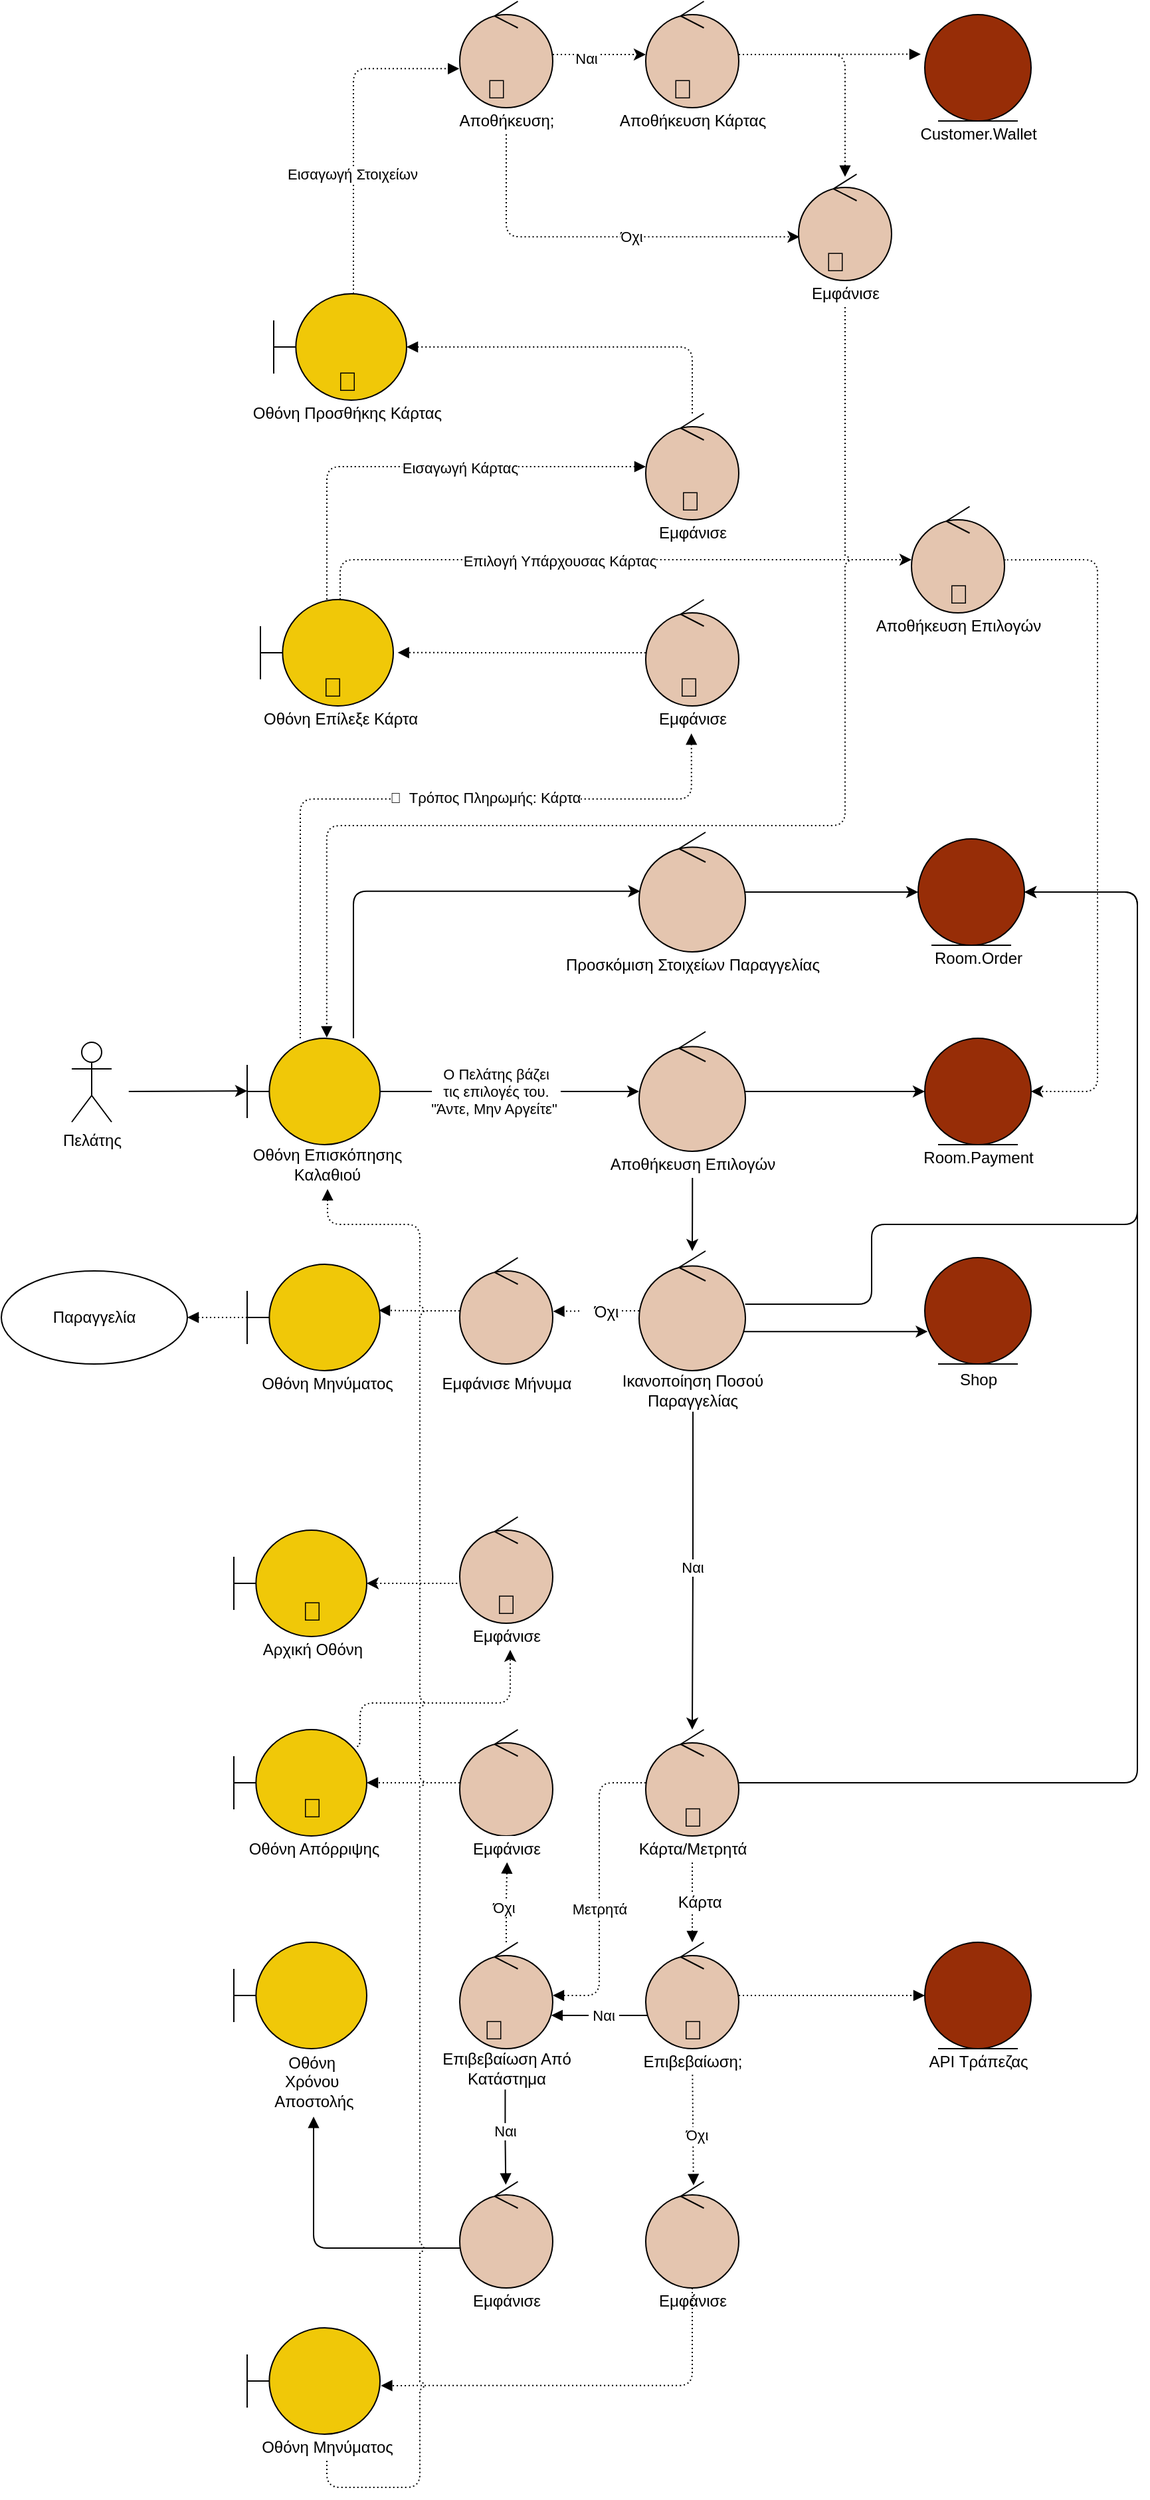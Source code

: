 <mxfile version="19.0.0" type="device"><diagram name="Page-1" id="e7e014a7-5840-1c2e-5031-d8a46d1fe8dd"><mxGraphModel dx="3245" dy="2858" grid="1" gridSize="10" guides="1" tooltips="1" connect="1" arrows="1" fold="1" page="1" pageScale="1" pageWidth="1169" pageHeight="1654" background="none" math="0" shadow="0"><root><mxCell id="0"/><mxCell id="1" parent="0"/><mxCell id="04E4SRIggmz-aLN8vZcn-55" style="edgeStyle=orthogonalEdgeStyle;rounded=0;orthogonalLoop=1;jettySize=auto;html=1;endArrow=block;endFill=1;startArrow=none;dashed=1;dashPattern=1 2;" parent="1" source="04E4SRIggmz-aLN8vZcn-44" edge="1"><mxGeometry relative="1" as="geometry"><mxPoint x="-610" y="-140" as="targetPoint"/></mxGeometry></mxCell><mxCell id="N1dujJxfHf0W0sBC2Xbt-14" value="&lt;span style=&quot;background-color: rgb(255, 255, 255);&quot;&gt;&lt;span style=&quot;font-family: &amp;quot;Apple Color Emoji&amp;quot;; text-align: start; font-size: 12px;&quot;&gt;🍦&lt;/span&gt;&lt;span style=&quot;font-size: 12px;&quot;&gt;&amp;nbsp;Κάρτα&lt;/span&gt;&lt;/span&gt;" style="edgeLabel;html=1;align=center;verticalAlign=middle;resizable=0;points=[];" parent="04E4SRIggmz-aLN8vZcn-55" vertex="1" connectable="0"><mxGeometry x="0.002" y="-2" relative="1" as="geometry"><mxPoint as="offset"/></mxGeometry></mxCell><mxCell id="04E4SRIggmz-aLN8vZcn-10" style="rounded=0;orthogonalLoop=1;jettySize=auto;html=1;entryX=-0.029;entryY=0.446;entryDx=0;entryDy=0;entryPerimeter=0;" parent="1" edge="1"><mxGeometry relative="1" as="geometry"><mxPoint x="-945.0" y="-780.37" as="targetPoint"/><mxPoint x="-1034.1" y="-780.05" as="sourcePoint"/></mxGeometry></mxCell><mxCell id="R5WM7lunHIKPKn6GUqSS-1" value="Πελάτης" style="shape=umlActor;verticalLabelPosition=bottom;verticalAlign=top;html=1;" parent="1" vertex="1"><mxGeometry x="-1077" y="-817" width="30" height="60" as="geometry"/></mxCell><mxCell id="04E4SRIggmz-aLN8vZcn-11" style="edgeStyle=orthogonalEdgeStyle;rounded=0;orthogonalLoop=1;jettySize=auto;html=1;" parent="1" source="R5WM7lunHIKPKn6GUqSS-2" target="R5WM7lunHIKPKn6GUqSS-3" edge="1"><mxGeometry relative="1" as="geometry"/></mxCell><mxCell id="N1dujJxfHf0W0sBC2Xbt-7" value="Ο Πελάτης βάζει &lt;br&gt;τις επιλογές του.&lt;br&gt;&quot;Άντε, Μην Αργείτε&quot;&amp;nbsp;" style="edgeLabel;html=1;align=center;verticalAlign=middle;resizable=0;points=[];" parent="04E4SRIggmz-aLN8vZcn-11" vertex="1" connectable="0"><mxGeometry x="-0.106" relative="1" as="geometry"><mxPoint as="offset"/></mxGeometry></mxCell><mxCell id="04E4SRIggmz-aLN8vZcn-13" style="edgeStyle=orthogonalEdgeStyle;rounded=1;orthogonalLoop=1;jettySize=auto;html=1;entryX=0.01;entryY=0.493;entryDx=0;entryDy=0;entryPerimeter=0;jumpStyle=arc;" parent="1" source="R5WM7lunHIKPKn6GUqSS-2" target="R5WM7lunHIKPKn6GUqSS-5" edge="1"><mxGeometry relative="1" as="geometry"><mxPoint x="-655" y="-930" as="targetPoint"/><Array as="points"><mxPoint x="-865" y="-931"/></Array></mxGeometry></mxCell><mxCell id="04E4SRIggmz-aLN8vZcn-97" style="edgeStyle=orthogonalEdgeStyle;rounded=1;jumpStyle=arc;orthogonalLoop=1;jettySize=auto;html=1;dashed=1;dashPattern=1 2;endArrow=block;endFill=1;entryX=0.491;entryY=1.034;entryDx=0;entryDy=0;entryPerimeter=0;" parent="1" source="R5WM7lunHIKPKn6GUqSS-2" target="04E4SRIggmz-aLN8vZcn-98" edge="1"><mxGeometry relative="1" as="geometry"><Array as="points"><mxPoint x="-905" y="-1000"/><mxPoint x="-611" y="-1000"/></Array></mxGeometry></mxCell><mxCell id="N1dujJxfHf0W0sBC2Xbt-20" value="🍗&amp;nbsp; Τρόπος Πληρωμής: Κάρτα" style="edgeLabel;html=1;align=center;verticalAlign=middle;resizable=0;points=[];" parent="04E4SRIggmz-aLN8vZcn-97" vertex="1" connectable="0"><mxGeometry x="-0.106" y="-1" relative="1" as="geometry"><mxPoint x="85" y="-2" as="offset"/></mxGeometry></mxCell><mxCell id="R5WM7lunHIKPKn6GUqSS-2" value="" style="shape=umlBoundary;whiteSpace=wrap;html=1;fillColor=#F0C808;" parent="1" vertex="1"><mxGeometry x="-945" y="-820" width="100" height="80" as="geometry"/></mxCell><mxCell id="04E4SRIggmz-aLN8vZcn-12" style="edgeStyle=orthogonalEdgeStyle;rounded=0;orthogonalLoop=1;jettySize=auto;html=1;" parent="1" source="R5WM7lunHIKPKn6GUqSS-3" target="R5WM7lunHIKPKn6GUqSS-4" edge="1"><mxGeometry relative="1" as="geometry"/></mxCell><mxCell id="04E4SRIggmz-aLN8vZcn-15" style="edgeStyle=orthogonalEdgeStyle;rounded=0;orthogonalLoop=1;jettySize=auto;html=1;exitX=0.501;exitY=1.001;exitDx=0;exitDy=0;exitPerimeter=0;" parent="1" source="04E4SRIggmz-aLN8vZcn-39" target="04E4SRIggmz-aLN8vZcn-1" edge="1"><mxGeometry relative="1" as="geometry"/></mxCell><mxCell id="R5WM7lunHIKPKn6GUqSS-3" value="" style="ellipse;shape=umlControl;whiteSpace=wrap;html=1;fillColor=#E4C5AF;" parent="1" vertex="1"><mxGeometry x="-650" y="-825" width="80" height="90" as="geometry"/></mxCell><mxCell id="R5WM7lunHIKPKn6GUqSS-4" value="" style="ellipse;shape=umlEntity;whiteSpace=wrap;html=1;fillColor=#972D07;" parent="1" vertex="1"><mxGeometry x="-435" y="-820" width="80" height="80" as="geometry"/></mxCell><mxCell id="04E4SRIggmz-aLN8vZcn-14" style="edgeStyle=orthogonalEdgeStyle;rounded=0;orthogonalLoop=1;jettySize=auto;html=1;entryX=0;entryY=0.5;entryDx=0;entryDy=0;" parent="1" source="R5WM7lunHIKPKn6GUqSS-5" target="R5WM7lunHIKPKn6GUqSS-6" edge="1"><mxGeometry relative="1" as="geometry"><mxPoint x="-445" y="-930" as="targetPoint"/></mxGeometry></mxCell><mxCell id="R5WM7lunHIKPKn6GUqSS-5" value="" style="ellipse;shape=umlControl;whiteSpace=wrap;html=1;fillColor=#E4C5AF;" parent="1" vertex="1"><mxGeometry x="-650" y="-975" width="80" height="90" as="geometry"/></mxCell><mxCell id="R5WM7lunHIKPKn6GUqSS-6" value="" style="ellipse;shape=umlEntity;whiteSpace=wrap;html=1;fillColor=#972D07;" parent="1" vertex="1"><mxGeometry x="-440" y="-970" width="80" height="80" as="geometry"/></mxCell><mxCell id="04E4SRIggmz-aLN8vZcn-16" style="edgeStyle=orthogonalEdgeStyle;rounded=0;orthogonalLoop=1;jettySize=auto;html=1;entryX=0.027;entryY=0.695;entryDx=0;entryDy=0;entryPerimeter=0;" parent="1" source="04E4SRIggmz-aLN8vZcn-1" target="04E4SRIggmz-aLN8vZcn-6" edge="1"><mxGeometry relative="1" as="geometry"><mxPoint x="-525" y="-600" as="targetPoint"/><Array as="points"><mxPoint x="-433" y="-600"/></Array></mxGeometry></mxCell><mxCell id="04E4SRIggmz-aLN8vZcn-18" style="edgeStyle=orthogonalEdgeStyle;rounded=0;orthogonalLoop=1;jettySize=auto;html=1;exitX=0.504;exitY=1.028;exitDx=0;exitDy=0;exitPerimeter=0;" parent="1" source="04E4SRIggmz-aLN8vZcn-41" target="04E4SRIggmz-aLN8vZcn-4" edge="1"><mxGeometry relative="1" as="geometry"><mxPoint x="-609.04" y="-467.03" as="targetPoint"/></mxGeometry></mxCell><mxCell id="N1dujJxfHf0W0sBC2Xbt-9" value="Ναι" style="edgeLabel;html=1;align=center;verticalAlign=middle;resizable=0;points=[];" parent="04E4SRIggmz-aLN8vZcn-18" vertex="1" connectable="0"><mxGeometry x="-0.183" y="1" relative="1" as="geometry"><mxPoint x="-2" y="19" as="offset"/></mxGeometry></mxCell><mxCell id="04E4SRIggmz-aLN8vZcn-25" style="edgeStyle=orthogonalEdgeStyle;rounded=0;orthogonalLoop=1;jettySize=auto;html=1;entryX=1.003;entryY=0.505;entryDx=0;entryDy=0;entryPerimeter=0;endArrow=block;endFill=1;dashed=1;dashPattern=1 2;" parent="1" source="04E4SRIggmz-aLN8vZcn-1" target="04E4SRIggmz-aLN8vZcn-7" edge="1"><mxGeometry relative="1" as="geometry"/></mxCell><mxCell id="N1dujJxfHf0W0sBC2Xbt-10" value="&lt;div style=&quot;text-align: start;&quot;&gt;&lt;font style=&quot;font-size: 12px;&quot; face=&quot;Apple Color Emoji&quot;&gt;🥪&lt;/font&gt;&lt;font style=&quot;font-size: 3px;&quot; face=&quot;Apple Color Emoji&quot;&gt;&amp;nbsp;&lt;/font&gt;Όχι&lt;/div&gt;" style="edgeLabel;html=1;align=center;verticalAlign=middle;resizable=0;points=[];fontSize=12;" parent="04E4SRIggmz-aLN8vZcn-25" vertex="1" connectable="0"><mxGeometry x="0.068" y="-4" relative="1" as="geometry"><mxPoint x="4" y="4" as="offset"/></mxGeometry></mxCell><mxCell id="N1dujJxfHf0W0sBC2Xbt-8" style="edgeStyle=orthogonalEdgeStyle;rounded=1;orthogonalLoop=1;jettySize=auto;html=1;entryX=1;entryY=0.5;entryDx=0;entryDy=0;" parent="1" source="04E4SRIggmz-aLN8vZcn-1" target="R5WM7lunHIKPKn6GUqSS-6" edge="1"><mxGeometry relative="1" as="geometry"><Array as="points"><mxPoint x="-475" y="-620"/><mxPoint x="-475" y="-680"/><mxPoint x="-275" y="-680"/><mxPoint x="-275" y="-930"/></Array></mxGeometry></mxCell><mxCell id="04E4SRIggmz-aLN8vZcn-1" value="" style="ellipse;shape=umlControl;whiteSpace=wrap;html=1;fillColor=#E4C5AF;" parent="1" vertex="1"><mxGeometry x="-650" y="-660" width="80" height="90" as="geometry"/></mxCell><mxCell id="04E4SRIggmz-aLN8vZcn-22" style="edgeStyle=orthogonalEdgeStyle;rounded=1;orthogonalLoop=1;jettySize=auto;html=1;entryX=1;entryY=0.5;entryDx=0;entryDy=0;" parent="1" source="04E4SRIggmz-aLN8vZcn-4" target="R5WM7lunHIKPKn6GUqSS-6" edge="1"><mxGeometry relative="1" as="geometry"><mxPoint x="-355" y="-930" as="targetPoint"/><Array as="points"><mxPoint x="-275" y="-260"/><mxPoint x="-275" y="-930"/></Array></mxGeometry></mxCell><mxCell id="04E4SRIggmz-aLN8vZcn-6" value="" style="ellipse;shape=umlEntity;whiteSpace=wrap;html=1;fillColor=#972D07;" parent="1" vertex="1"><mxGeometry x="-435" y="-655" width="80" height="80" as="geometry"/></mxCell><mxCell id="04E4SRIggmz-aLN8vZcn-26" style="edgeStyle=orthogonalEdgeStyle;rounded=0;orthogonalLoop=1;jettySize=auto;html=1;entryX=0.99;entryY=0.433;entryDx=0;entryDy=0;entryPerimeter=0;dashed=1;endArrow=block;endFill=1;dashPattern=1 2;" parent="1" source="04E4SRIggmz-aLN8vZcn-7" target="04E4SRIggmz-aLN8vZcn-8" edge="1"><mxGeometry relative="1" as="geometry"/></mxCell><mxCell id="04E4SRIggmz-aLN8vZcn-7" value="" style="ellipse;shape=umlControl;whiteSpace=wrap;html=1;fillColor=#E4C5AF;" parent="1" vertex="1"><mxGeometry x="-785" y="-655" width="70" height="80" as="geometry"/></mxCell><mxCell id="04E4SRIggmz-aLN8vZcn-27" style="edgeStyle=orthogonalEdgeStyle;rounded=0;orthogonalLoop=1;jettySize=auto;html=1;entryX=1;entryY=0.5;entryDx=0;entryDy=0;dashed=1;endArrow=block;endFill=1;dashPattern=1 2;" parent="1" source="04E4SRIggmz-aLN8vZcn-8" target="04E4SRIggmz-aLN8vZcn-9" edge="1"><mxGeometry relative="1" as="geometry"/></mxCell><mxCell id="04E4SRIggmz-aLN8vZcn-8" value="" style="shape=umlBoundary;whiteSpace=wrap;html=1;fillColor=#F0C808;" parent="1" vertex="1"><mxGeometry x="-945" y="-650" width="100" height="80" as="geometry"/></mxCell><mxCell id="04E4SRIggmz-aLN8vZcn-9" value="Παραγγελία" style="ellipse;whiteSpace=wrap;html=1;" parent="1" vertex="1"><mxGeometry x="-1130" y="-645" width="140" height="70" as="geometry"/></mxCell><mxCell id="04E4SRIggmz-aLN8vZcn-58" style="edgeStyle=orthogonalEdgeStyle;rounded=0;orthogonalLoop=1;jettySize=auto;html=1;endArrow=block;endFill=1;" parent="1" edge="1"><mxGeometry relative="1" as="geometry"><mxPoint x="-643.889" y="-85" as="sourcePoint"/><mxPoint x="-716.111" y="-85" as="targetPoint"/><Array as="points"><mxPoint x="-675" y="-85"/><mxPoint x="-675" y="-85"/></Array></mxGeometry></mxCell><mxCell id="N1dujJxfHf0W0sBC2Xbt-18" value="&amp;nbsp;Ναι&amp;nbsp;" style="edgeLabel;html=1;align=center;verticalAlign=middle;resizable=0;points=[];" parent="04E4SRIggmz-aLN8vZcn-58" vertex="1" connectable="0"><mxGeometry x="-0.074" y="-3" relative="1" as="geometry"><mxPoint y="3" as="offset"/></mxGeometry></mxCell><mxCell id="04E4SRIggmz-aLN8vZcn-67" style="edgeStyle=orthogonalEdgeStyle;rounded=0;orthogonalLoop=1;jettySize=auto;html=1;entryX=0;entryY=0.5;entryDx=0;entryDy=0;endArrow=block;endFill=1;dashed=1;dashPattern=1 2;" parent="1" source="04E4SRIggmz-aLN8vZcn-28" target="04E4SRIggmz-aLN8vZcn-29" edge="1"><mxGeometry relative="1" as="geometry"/></mxCell><mxCell id="04E4SRIggmz-aLN8vZcn-84" style="edgeStyle=orthogonalEdgeStyle;rounded=0;jumpStyle=arc;orthogonalLoop=1;jettySize=auto;html=1;entryX=0.514;entryY=0.035;entryDx=0;entryDy=0;entryPerimeter=0;dashed=1;dashPattern=1 2;endArrow=block;endFill=1;exitX=0.502;exitY=0.982;exitDx=0;exitDy=0;exitPerimeter=0;" parent="1" source="04E4SRIggmz-aLN8vZcn-53" target="04E4SRIggmz-aLN8vZcn-82" edge="1"><mxGeometry relative="1" as="geometry"/></mxCell><mxCell id="N1dujJxfHf0W0sBC2Xbt-17" value="&lt;span style=&quot;background-color: rgb(255, 255, 255);&quot;&gt;&lt;span style=&quot;font-family: &amp;quot;Apple Color Emoji&amp;quot;; text-align: start;&quot;&gt;🥤&lt;/span&gt;Όχι&lt;/span&gt;" style="edgeLabel;html=1;align=center;verticalAlign=middle;resizable=0;points=[];" parent="04E4SRIggmz-aLN8vZcn-84" vertex="1" connectable="0"><mxGeometry x="0.098" y="-2" relative="1" as="geometry"><mxPoint as="offset"/></mxGeometry></mxCell><mxCell id="04E4SRIggmz-aLN8vZcn-28" value="" style="ellipse;shape=umlControl;whiteSpace=wrap;html=1;fillColor=#E4C5AF;" parent="1" vertex="1"><mxGeometry x="-645" y="-140" width="70" height="80" as="geometry"/></mxCell><mxCell id="04E4SRIggmz-aLN8vZcn-29" value="" style="ellipse;shape=umlEntity;whiteSpace=wrap;html=1;fillColor=#972D07;" parent="1" vertex="1"><mxGeometry x="-435" y="-140" width="80" height="80" as="geometry"/></mxCell><mxCell id="04E4SRIggmz-aLN8vZcn-61" style="edgeStyle=orthogonalEdgeStyle;rounded=0;orthogonalLoop=1;jettySize=auto;html=1;entryX=0.495;entryY=0.029;entryDx=0;entryDy=0;entryPerimeter=0;endArrow=block;endFill=1;exitX=0.493;exitY=1.025;exitDx=0;exitDy=0;exitPerimeter=0;" parent="1" source="04E4SRIggmz-aLN8vZcn-57" target="04E4SRIggmz-aLN8vZcn-59" edge="1"><mxGeometry relative="1" as="geometry"/></mxCell><mxCell id="N1dujJxfHf0W0sBC2Xbt-16" value="Ναι" style="edgeLabel;html=1;align=center;verticalAlign=middle;resizable=0;points=[];" parent="04E4SRIggmz-aLN8vZcn-61" vertex="1" connectable="0"><mxGeometry x="-0.141" relative="1" as="geometry"><mxPoint as="offset"/></mxGeometry></mxCell><mxCell id="04E4SRIggmz-aLN8vZcn-71" style="edgeStyle=orthogonalEdgeStyle;rounded=0;orthogonalLoop=1;jettySize=auto;html=1;endArrow=block;endFill=1;dashed=1;dashPattern=1 2;entryX=0.509;entryY=0.989;entryDx=0;entryDy=0;entryPerimeter=0;" parent="1" source="04E4SRIggmz-aLN8vZcn-30" target="04E4SRIggmz-aLN8vZcn-72" edge="1"><mxGeometry relative="1" as="geometry"/></mxCell><mxCell id="N1dujJxfHf0W0sBC2Xbt-15" value="Όχι" style="edgeLabel;html=1;align=center;verticalAlign=middle;resizable=0;points=[];" parent="04E4SRIggmz-aLN8vZcn-71" vertex="1" connectable="0"><mxGeometry x="-0.121" y="2" relative="1" as="geometry"><mxPoint as="offset"/></mxGeometry></mxCell><mxCell id="04E4SRIggmz-aLN8vZcn-30" value="" style="ellipse;shape=umlControl;whiteSpace=wrap;html=1;fillColor=#E4C5AF;" parent="1" vertex="1"><mxGeometry x="-785" y="-140" width="70" height="80" as="geometry"/></mxCell><mxCell id="04E4SRIggmz-aLN8vZcn-31" value="" style="shape=umlBoundary;whiteSpace=wrap;html=1;fillColor=#F0C808;" parent="1" vertex="1"><mxGeometry x="-955" y="-140" width="100" height="80" as="geometry"/></mxCell><mxCell id="04E4SRIggmz-aLN8vZcn-32" value="&lt;span style=&quot;&quot;&gt;Οθόνη Μηνύματος&lt;/span&gt;" style="text;html=1;align=center;verticalAlign=middle;resizable=0;points=[];autosize=1;strokeColor=none;fillColor=none;" parent="1" vertex="1"><mxGeometry x="-940" y="-570" width="110" height="20" as="geometry"/></mxCell><mxCell id="04E4SRIggmz-aLN8vZcn-33" value="&lt;span style=&quot;&quot;&gt;Εμφάνισε Μήνυμα&lt;/span&gt;" style="text;html=1;align=center;verticalAlign=middle;resizable=0;points=[];autosize=1;strokeColor=none;fillColor=none;" parent="1" vertex="1"><mxGeometry x="-805" y="-570" width="110" height="20" as="geometry"/></mxCell><mxCell id="04E4SRIggmz-aLN8vZcn-35" value="&lt;span style=&quot;&quot;&gt;Οθόνη Επισκόπησης &lt;br&gt;Καλαθιού&lt;/span&gt;" style="text;html=1;align=center;verticalAlign=middle;resizable=0;points=[];autosize=1;strokeColor=none;fillColor=none;" parent="1" vertex="1"><mxGeometry x="-950" y="-740" width="130" height="30" as="geometry"/></mxCell><mxCell id="04E4SRIggmz-aLN8vZcn-36" value="&lt;span style=&quot;&quot;&gt;Προσκόμιση Στοιχείων Παραγγελίας&lt;/span&gt;" style="text;html=1;align=center;verticalAlign=middle;resizable=0;points=[];autosize=1;strokeColor=none;fillColor=none;" parent="1" vertex="1"><mxGeometry x="-715" y="-885" width="210" height="20" as="geometry"/></mxCell><mxCell id="04E4SRIggmz-aLN8vZcn-37" value="&lt;span style=&quot;&quot;&gt;Room.Order&lt;/span&gt;" style="text;html=1;align=center;verticalAlign=middle;resizable=0;points=[];autosize=1;strokeColor=none;fillColor=none;" parent="1" vertex="1"><mxGeometry x="-435" y="-890" width="80" height="20" as="geometry"/></mxCell><mxCell id="04E4SRIggmz-aLN8vZcn-38" value="&lt;span style=&quot;&quot;&gt;Room.Payment&lt;/span&gt;" style="text;html=1;align=center;verticalAlign=middle;resizable=0;points=[];autosize=1;strokeColor=none;fillColor=none;" parent="1" vertex="1"><mxGeometry x="-445" y="-740" width="100" height="20" as="geometry"/></mxCell><mxCell id="04E4SRIggmz-aLN8vZcn-39" value="&lt;span style=&quot;&quot;&gt;Αποθήκευση Eπιλογών&lt;/span&gt;" style="text;html=1;align=center;verticalAlign=middle;resizable=0;points=[];autosize=1;strokeColor=none;fillColor=none;" parent="1" vertex="1"><mxGeometry x="-680" y="-735" width="140" height="20" as="geometry"/></mxCell><mxCell id="04E4SRIggmz-aLN8vZcn-41" value="&lt;span style=&quot;&quot;&gt;Ικανοποίηση Ποσού &lt;br&gt;Παραγγελίας&lt;/span&gt;" style="text;html=1;align=center;verticalAlign=middle;resizable=0;points=[];autosize=1;strokeColor=none;fillColor=none;" parent="1" vertex="1"><mxGeometry x="-675" y="-570" width="130" height="30" as="geometry"/></mxCell><mxCell id="04E4SRIggmz-aLN8vZcn-42" value="&lt;span style=&quot;&quot;&gt;Shop&lt;/span&gt;" style="text;html=1;align=center;verticalAlign=middle;resizable=0;points=[];autosize=1;strokeColor=none;fillColor=default;" parent="1" vertex="1"><mxGeometry x="-415" y="-573" width="40" height="20" as="geometry"/></mxCell><mxCell id="04E4SRIggmz-aLN8vZcn-48" value="&lt;span style=&quot;&quot;&gt;API Τράπεζας&lt;/span&gt;" style="text;html=1;align=center;verticalAlign=middle;resizable=0;points=[];autosize=1;strokeColor=none;fillColor=none;" parent="1" vertex="1"><mxGeometry x="-440" y="-60" width="90" height="20" as="geometry"/></mxCell><mxCell id="04E4SRIggmz-aLN8vZcn-53" value="&lt;span style=&quot;&quot;&gt;Επιβεβαίωση;&lt;/span&gt;" style="text;html=1;align=center;verticalAlign=middle;resizable=0;points=[];autosize=1;strokeColor=none;fillColor=none;" parent="1" vertex="1"><mxGeometry x="-655" y="-60" width="90" height="20" as="geometry"/></mxCell><mxCell id="04E4SRIggmz-aLN8vZcn-56" value="" style="edgeStyle=orthogonalEdgeStyle;rounded=0;orthogonalLoop=1;jettySize=auto;html=1;entryX=0.5;entryY=0.087;entryDx=0;entryDy=0;entryPerimeter=0;endArrow=none;endFill=1;" parent="1" source="04E4SRIggmz-aLN8vZcn-4" target="04E4SRIggmz-aLN8vZcn-44" edge="1"><mxGeometry relative="1" as="geometry"><mxPoint x="-610" y="-220" as="sourcePoint"/><mxPoint x="-610" y="-133.04" as="targetPoint"/></mxGeometry></mxCell><mxCell id="04E4SRIggmz-aLN8vZcn-44" value="Κάρτα/Μετρητά" style="text;html=1;align=center;verticalAlign=middle;resizable=0;points=[];autosize=1;strokeColor=none;fillColor=default;" parent="1" vertex="1"><mxGeometry x="-665" y="-220" width="110" height="20" as="geometry"/></mxCell><mxCell id="BD21VfQtJEKgKhFGWgIT-27" style="edgeStyle=orthogonalEdgeStyle;rounded=1;orthogonalLoop=1;jettySize=auto;html=1;fontSize=20;endArrow=block;endFill=1;dashed=1;dashPattern=1 2;" parent="1" source="04E4SRIggmz-aLN8vZcn-4" edge="1"><mxGeometry relative="1" as="geometry"><mxPoint x="-715" y="-100" as="targetPoint"/><Array as="points"><mxPoint x="-680" y="-260"/><mxPoint x="-680" y="-100"/><mxPoint x="-715" y="-100"/></Array></mxGeometry></mxCell><mxCell id="BD21VfQtJEKgKhFGWgIT-28" value="&lt;font style=&quot;font-size: 11px;&quot;&gt;Μετρητά&lt;/font&gt;" style="edgeLabel;html=1;align=center;verticalAlign=middle;resizable=0;points=[];fontSize=11;" parent="BD21VfQtJEKgKhFGWgIT-27" vertex="1" connectable="0"><mxGeometry x="-0.249" y="-1" relative="1" as="geometry"><mxPoint x="1" y="43" as="offset"/></mxGeometry></mxCell><mxCell id="04E4SRIggmz-aLN8vZcn-4" value="" style="ellipse;shape=umlControl;whiteSpace=wrap;html=1;fillColor=#E4C5AF;" parent="1" vertex="1"><mxGeometry x="-645" y="-300" width="70" height="80" as="geometry"/></mxCell><mxCell id="04E4SRIggmz-aLN8vZcn-57" value="&lt;span style=&quot;&quot;&gt;Επιβεβαίωση Από &lt;br&gt;Κατάστημα&lt;/span&gt;" style="text;html=1;align=center;verticalAlign=middle;resizable=0;points=[];autosize=1;strokeColor=none;fillColor=none;" parent="1" vertex="1"><mxGeometry x="-805" y="-60" width="110" height="30" as="geometry"/></mxCell><mxCell id="04E4SRIggmz-aLN8vZcn-66" style="edgeStyle=orthogonalEdgeStyle;rounded=1;orthogonalLoop=1;jettySize=auto;html=1;entryX=0.506;entryY=1.022;entryDx=0;entryDy=0;entryPerimeter=0;endArrow=block;endFill=1;jumpStyle=arc;" parent="1" source="04E4SRIggmz-aLN8vZcn-59" target="04E4SRIggmz-aLN8vZcn-65" edge="1"><mxGeometry relative="1" as="geometry"><Array as="points"><mxPoint x="-895" y="90"/><mxPoint x="-895" y="-9"/></Array></mxGeometry></mxCell><mxCell id="04E4SRIggmz-aLN8vZcn-59" value="" style="ellipse;shape=umlControl;whiteSpace=wrap;html=1;fillColor=#E4C5AF;" parent="1" vertex="1"><mxGeometry x="-785" y="40" width="70" height="80" as="geometry"/></mxCell><mxCell id="04E4SRIggmz-aLN8vZcn-60" value="Εμφάνισε" style="text;html=1;align=center;verticalAlign=middle;resizable=0;points=[];autosize=1;strokeColor=none;fillColor=none;" parent="1" vertex="1"><mxGeometry x="-785" y="120" width="70" height="20" as="geometry"/></mxCell><mxCell id="04E4SRIggmz-aLN8vZcn-65" value="Οθόνη&amp;nbsp;&lt;br&gt;Χρόνου&amp;nbsp;&lt;br&gt;Αποστολής" style="text;html=1;align=center;verticalAlign=middle;resizable=0;points=[];autosize=1;strokeColor=none;fillColor=none;" parent="1" vertex="1"><mxGeometry x="-935" y="-60" width="80" height="50" as="geometry"/></mxCell><mxCell id="04E4SRIggmz-aLN8vZcn-76" style="edgeStyle=orthogonalEdgeStyle;rounded=0;jumpStyle=arc;orthogonalLoop=1;jettySize=auto;html=1;endArrow=block;endFill=1;dashed=1;dashPattern=1 2;" parent="1" source="04E4SRIggmz-aLN8vZcn-68" edge="1"><mxGeometry relative="1" as="geometry"><mxPoint x="-855" y="-260" as="targetPoint"/><Array as="points"><mxPoint x="-851" y="-260"/></Array></mxGeometry></mxCell><mxCell id="04E4SRIggmz-aLN8vZcn-68" value="" style="ellipse;shape=umlControl;whiteSpace=wrap;html=1;fillColor=#E4C5AF;" parent="1" vertex="1"><mxGeometry x="-785" y="-300" width="70" height="80" as="geometry"/></mxCell><mxCell id="04E4SRIggmz-aLN8vZcn-72" value="Εμφάνισε" style="text;html=1;align=center;verticalAlign=middle;resizable=0;points=[];autosize=1;strokeColor=none;fillColor=default;" parent="1" vertex="1"><mxGeometry x="-785" y="-220" width="70" height="20" as="geometry"/></mxCell><mxCell id="N1dujJxfHf0W0sBC2Xbt-4" style="edgeStyle=orthogonalEdgeStyle;rounded=1;orthogonalLoop=1;jettySize=auto;html=1;exitX=0.927;exitY=0.157;exitDx=0;exitDy=0;exitPerimeter=0;dashed=1;dashPattern=1 2;" parent="1" source="04E4SRIggmz-aLN8vZcn-74" edge="1"><mxGeometry relative="1" as="geometry"><mxPoint x="-850" y="-270" as="sourcePoint"/><mxPoint x="-747" y="-360" as="targetPoint"/><Array as="points"><mxPoint x="-860" y="-287"/><mxPoint x="-860" y="-320"/><mxPoint x="-747" y="-320"/></Array></mxGeometry></mxCell><mxCell id="04E4SRIggmz-aLN8vZcn-74" value="" style="shape=umlBoundary;whiteSpace=wrap;html=1;fillColor=#F0C808;" parent="1" vertex="1"><mxGeometry x="-955" y="-300" width="100" height="80" as="geometry"/></mxCell><mxCell id="04E4SRIggmz-aLN8vZcn-75" value="Οθόνη Απόρριψης" style="text;html=1;align=center;verticalAlign=middle;resizable=0;points=[];autosize=1;strokeColor=none;fillColor=none;" parent="1" vertex="1"><mxGeometry x="-950" y="-220" width="110" height="20" as="geometry"/></mxCell><mxCell id="04E4SRIggmz-aLN8vZcn-89" style="edgeStyle=orthogonalEdgeStyle;rounded=1;jumpStyle=arc;orthogonalLoop=1;jettySize=auto;html=1;entryX=1.007;entryY=0.543;entryDx=0;entryDy=0;entryPerimeter=0;dashed=1;dashPattern=1 2;endArrow=block;endFill=1;" parent="1" source="04E4SRIggmz-aLN8vZcn-82" target="04E4SRIggmz-aLN8vZcn-87" edge="1"><mxGeometry relative="1" as="geometry"><Array as="points"><mxPoint x="-610" y="193"/></Array></mxGeometry></mxCell><mxCell id="04E4SRIggmz-aLN8vZcn-82" value="" style="ellipse;shape=umlControl;whiteSpace=wrap;html=1;fillColor=#E4C5AF;" parent="1" vertex="1"><mxGeometry x="-645" y="40" width="70" height="80" as="geometry"/></mxCell><mxCell id="04E4SRIggmz-aLN8vZcn-83" value="Εμφάνισε" style="text;html=1;align=center;verticalAlign=middle;resizable=0;points=[];autosize=1;strokeColor=none;fillColor=none;" parent="1" vertex="1"><mxGeometry x="-645" y="120" width="70" height="20" as="geometry"/></mxCell><mxCell id="04E4SRIggmz-aLN8vZcn-87" value="" style="shape=umlBoundary;whiteSpace=wrap;html=1;fillColor=#F0C808;" parent="1" vertex="1"><mxGeometry x="-945" y="150" width="100" height="80" as="geometry"/></mxCell><mxCell id="04E4SRIggmz-aLN8vZcn-93" style="edgeStyle=orthogonalEdgeStyle;rounded=1;jumpStyle=arc;orthogonalLoop=1;jettySize=auto;html=1;dashed=1;dashPattern=1 2;endArrow=block;endFill=1;entryX=0.504;entryY=1.111;entryDx=0;entryDy=0;entryPerimeter=0;" parent="1" source="04E4SRIggmz-aLN8vZcn-88" target="04E4SRIggmz-aLN8vZcn-35" edge="1"><mxGeometry relative="1" as="geometry"><Array as="points"><mxPoint x="-885" y="270"/><mxPoint x="-815" y="270"/><mxPoint x="-815" y="-680"/><mxPoint x="-884" y="-680"/></Array><mxPoint x="-815" y="-700" as="targetPoint"/></mxGeometry></mxCell><mxCell id="04E4SRIggmz-aLN8vZcn-88" value="Οθόνη Μηνύματος" style="text;html=1;align=center;verticalAlign=middle;resizable=0;points=[];autosize=1;strokeColor=none;fillColor=none;" parent="1" vertex="1"><mxGeometry x="-940" y="230" width="110" height="20" as="geometry"/></mxCell><mxCell id="04E4SRIggmz-aLN8vZcn-102" style="edgeStyle=orthogonalEdgeStyle;rounded=1;jumpStyle=arc;orthogonalLoop=1;jettySize=auto;html=1;dashed=1;dashPattern=1 2;endArrow=block;endFill=1;entryX=1.033;entryY=0.499;entryDx=0;entryDy=0;entryPerimeter=0;" parent="1" source="04E4SRIggmz-aLN8vZcn-96" target="04E4SRIggmz-aLN8vZcn-103" edge="1"><mxGeometry relative="1" as="geometry"><mxPoint x="-695" y="-1110" as="targetPoint"/></mxGeometry></mxCell><mxCell id="04E4SRIggmz-aLN8vZcn-96" value="" style="ellipse;shape=umlControl;whiteSpace=wrap;html=1;fillColor=#E4C5AF;" parent="1" vertex="1"><mxGeometry x="-645" y="-1150" width="70" height="80" as="geometry"/></mxCell><mxCell id="04E4SRIggmz-aLN8vZcn-98" value="Εμφάνισε" style="text;html=1;align=center;verticalAlign=middle;resizable=0;points=[];autosize=1;strokeColor=none;fillColor=none;" parent="1" vertex="1"><mxGeometry x="-645" y="-1070" width="70" height="20" as="geometry"/></mxCell><mxCell id="04E4SRIggmz-aLN8vZcn-101" value="Οθόνη Επίλεξε Κάρτα" style="text;html=1;align=center;verticalAlign=middle;resizable=0;points=[];autosize=1;strokeColor=none;fillColor=none;" parent="1" vertex="1"><mxGeometry x="-940" y="-1070" width="130" height="20" as="geometry"/></mxCell><mxCell id="04E4SRIggmz-aLN8vZcn-108" style="edgeStyle=orthogonalEdgeStyle;rounded=1;jumpStyle=arc;orthogonalLoop=1;jettySize=auto;html=1;dashed=1;dashPattern=1 2;endArrow=block;endFill=1;" parent="1" source="04E4SRIggmz-aLN8vZcn-103" target="04E4SRIggmz-aLN8vZcn-106" edge="1"><mxGeometry relative="1" as="geometry"><Array as="points"><mxPoint x="-885" y="-1250"/></Array></mxGeometry></mxCell><mxCell id="N1dujJxfHf0W0sBC2Xbt-19" value="Εισαγωγή Κάρτας" style="edgeLabel;html=1;align=center;verticalAlign=middle;resizable=0;points=[];" parent="04E4SRIggmz-aLN8vZcn-108" vertex="1" connectable="0"><mxGeometry x="-0.726" y="1" relative="1" as="geometry"><mxPoint x="101" y="-53" as="offset"/></mxGeometry></mxCell><mxCell id="N1dujJxfHf0W0sBC2Xbt-21" style="edgeStyle=orthogonalEdgeStyle;rounded=1;orthogonalLoop=1;jettySize=auto;html=1;dashed=1;dashPattern=1 2;" parent="1" source="04E4SRIggmz-aLN8vZcn-103" edge="1"><mxGeometry relative="1" as="geometry"><mxPoint x="-445" y="-1180" as="targetPoint"/><Array as="points"><mxPoint x="-875" y="-1180"/></Array></mxGeometry></mxCell><mxCell id="N1dujJxfHf0W0sBC2Xbt-27" value="Επιλογή Υπάρχουσας Κάρτας" style="edgeLabel;html=1;align=center;verticalAlign=middle;resizable=0;points=[];" parent="N1dujJxfHf0W0sBC2Xbt-21" vertex="1" connectable="0"><mxGeometry x="-0.155" y="-1" relative="1" as="geometry"><mxPoint as="offset"/></mxGeometry></mxCell><mxCell id="04E4SRIggmz-aLN8vZcn-103" value="" style="shape=umlBoundary;whiteSpace=wrap;html=1;fillColor=#F0C808;" parent="1" vertex="1"><mxGeometry x="-935" y="-1150" width="100" height="80" as="geometry"/></mxCell><mxCell id="04E4SRIggmz-aLN8vZcn-113" style="edgeStyle=orthogonalEdgeStyle;rounded=1;jumpStyle=arc;orthogonalLoop=1;jettySize=auto;html=1;entryX=1;entryY=0.5;entryDx=0;entryDy=0;entryPerimeter=0;dashed=1;dashPattern=1 2;endArrow=block;endFill=1;" parent="1" source="04E4SRIggmz-aLN8vZcn-106" target="04E4SRIggmz-aLN8vZcn-110" edge="1"><mxGeometry relative="1" as="geometry"><Array as="points"><mxPoint x="-610" y="-1340"/></Array></mxGeometry></mxCell><mxCell id="04E4SRIggmz-aLN8vZcn-106" value="" style="ellipse;shape=umlControl;whiteSpace=wrap;html=1;fillColor=#E4C5AF;" parent="1" vertex="1"><mxGeometry x="-645" y="-1290" width="70" height="80" as="geometry"/></mxCell><mxCell id="04E4SRIggmz-aLN8vZcn-107" value="Εμφάνισε" style="text;html=1;align=center;verticalAlign=middle;resizable=0;points=[];autosize=1;strokeColor=none;fillColor=none;" parent="1" vertex="1"><mxGeometry x="-645" y="-1210" width="70" height="20" as="geometry"/></mxCell><mxCell id="04E4SRIggmz-aLN8vZcn-133" style="edgeStyle=orthogonalEdgeStyle;rounded=1;jumpStyle=arc;orthogonalLoop=1;jettySize=auto;html=1;entryX=-0.005;entryY=0.508;entryDx=0;entryDy=0;entryPerimeter=0;dashed=1;dashPattern=1 2;endArrow=block;endFill=1;" parent="1" source="04E4SRIggmz-aLN8vZcn-110" edge="1"><mxGeometry relative="1" as="geometry"><Array as="points"><mxPoint x="-865" y="-1549"/></Array><mxPoint x="-785.35" y="-1549.36" as="targetPoint"/></mxGeometry></mxCell><mxCell id="N1dujJxfHf0W0sBC2Xbt-28" value="Εισαγωγή Στοιχείων" style="edgeLabel;html=1;align=center;verticalAlign=middle;resizable=0;points=[];" parent="04E4SRIggmz-aLN8vZcn-133" vertex="1" connectable="0"><mxGeometry x="-0.277" y="1" relative="1" as="geometry"><mxPoint as="offset"/></mxGeometry></mxCell><mxCell id="04E4SRIggmz-aLN8vZcn-110" value="" style="shape=umlBoundary;whiteSpace=wrap;html=1;fillColor=#F0C808;" parent="1" vertex="1"><mxGeometry x="-925" y="-1380" width="100" height="80" as="geometry"/></mxCell><mxCell id="04E4SRIggmz-aLN8vZcn-114" value="Οθόνη Προσθήκης Κάρτας" style="text;html=1;align=center;verticalAlign=middle;resizable=0;points=[];autosize=1;strokeColor=none;fillColor=none;" parent="1" vertex="1"><mxGeometry x="-950" y="-1300" width="160" height="20" as="geometry"/></mxCell><mxCell id="N1dujJxfHf0W0sBC2Xbt-29" style="edgeStyle=orthogonalEdgeStyle;rounded=1;orthogonalLoop=1;jettySize=auto;html=1;dashed=1;dashPattern=1 2;" parent="1" source="04E4SRIggmz-aLN8vZcn-116" target="04E4SRIggmz-aLN8vZcn-123" edge="1"><mxGeometry relative="1" as="geometry"/></mxCell><mxCell id="N1dujJxfHf0W0sBC2Xbt-31" value="Ναι" style="edgeLabel;html=1;align=center;verticalAlign=middle;resizable=0;points=[];" parent="N1dujJxfHf0W0sBC2Xbt-29" vertex="1" connectable="0"><mxGeometry x="-0.286" y="-3" relative="1" as="geometry"><mxPoint as="offset"/></mxGeometry></mxCell><mxCell id="04E4SRIggmz-aLN8vZcn-116" value="" style="ellipse;shape=umlControl;whiteSpace=wrap;html=1;fillColor=#E4C5AF;" parent="1" vertex="1"><mxGeometry x="-785" y="-1600" width="70" height="80" as="geometry"/></mxCell><mxCell id="N1dujJxfHf0W0sBC2Xbt-30" style="edgeStyle=orthogonalEdgeStyle;rounded=1;orthogonalLoop=1;jettySize=auto;html=1;entryX=0.01;entryY=0.589;entryDx=0;entryDy=0;entryPerimeter=0;dashed=1;dashPattern=1 2;" parent="1" source="04E4SRIggmz-aLN8vZcn-117" target="04E4SRIggmz-aLN8vZcn-118" edge="1"><mxGeometry relative="1" as="geometry"><Array as="points"><mxPoint x="-750" y="-1423"/></Array></mxGeometry></mxCell><mxCell id="N1dujJxfHf0W0sBC2Xbt-32" value="Όχι" style="edgeLabel;html=1;align=center;verticalAlign=middle;resizable=0;points=[];" parent="N1dujJxfHf0W0sBC2Xbt-30" vertex="1" connectable="0"><mxGeometry x="0.045" y="-3" relative="1" as="geometry"><mxPoint x="15" y="-3" as="offset"/></mxGeometry></mxCell><mxCell id="04E4SRIggmz-aLN8vZcn-117" value="Αποθήκευση;" style="text;html=1;align=center;verticalAlign=middle;resizable=0;points=[];autosize=1;strokeColor=none;fillColor=none;" parent="1" vertex="1"><mxGeometry x="-795" y="-1520" width="90" height="20" as="geometry"/></mxCell><mxCell id="04E4SRIggmz-aLN8vZcn-118" value="" style="ellipse;shape=umlControl;whiteSpace=wrap;html=1;fillColor=#E4C5AF;" parent="1" vertex="1"><mxGeometry x="-530" y="-1470" width="70" height="80" as="geometry"/></mxCell><mxCell id="04E4SRIggmz-aLN8vZcn-122" style="edgeStyle=orthogonalEdgeStyle;rounded=1;jumpStyle=arc;orthogonalLoop=1;jettySize=auto;html=1;dashed=1;dashPattern=1 2;endArrow=block;endFill=1;entryX=0.599;entryY=-0.007;entryDx=0;entryDy=0;entryPerimeter=0;" parent="1" source="04E4SRIggmz-aLN8vZcn-119" target="R5WM7lunHIKPKn6GUqSS-2" edge="1"><mxGeometry relative="1" as="geometry"><Array as="points"><mxPoint x="-495" y="-980"/><mxPoint x="-885" y="-980"/></Array><mxPoint x="-885" y="-820" as="targetPoint"/></mxGeometry></mxCell><mxCell id="04E4SRIggmz-aLN8vZcn-119" value="Εμφάνισε" style="text;html=1;align=center;verticalAlign=middle;resizable=0;points=[];autosize=1;strokeColor=none;fillColor=none;" parent="1" vertex="1"><mxGeometry x="-530" y="-1390" width="70" height="20" as="geometry"/></mxCell><mxCell id="04E4SRIggmz-aLN8vZcn-126" style="edgeStyle=orthogonalEdgeStyle;rounded=1;jumpStyle=arc;orthogonalLoop=1;jettySize=auto;html=1;dashed=1;dashPattern=1 2;endArrow=block;endFill=1;" parent="1" source="04E4SRIggmz-aLN8vZcn-123" edge="1"><mxGeometry relative="1" as="geometry"><mxPoint x="-495" y="-1468" as="targetPoint"/><Array as="points"><mxPoint x="-495" y="-1560"/><mxPoint x="-495" y="-1468"/></Array></mxGeometry></mxCell><mxCell id="04E4SRIggmz-aLN8vZcn-129" style="edgeStyle=orthogonalEdgeStyle;rounded=1;jumpStyle=arc;orthogonalLoop=1;jettySize=auto;html=1;entryX=-0.038;entryY=0.372;entryDx=0;entryDy=0;entryPerimeter=0;dashed=1;dashPattern=1 2;endArrow=block;endFill=1;" parent="1" source="04E4SRIggmz-aLN8vZcn-123" target="04E4SRIggmz-aLN8vZcn-127" edge="1"><mxGeometry relative="1" as="geometry"/></mxCell><mxCell id="04E4SRIggmz-aLN8vZcn-123" value="" style="ellipse;shape=umlControl;whiteSpace=wrap;html=1;fillColor=#E4C5AF;" parent="1" vertex="1"><mxGeometry x="-645" y="-1600" width="70" height="80" as="geometry"/></mxCell><mxCell id="04E4SRIggmz-aLN8vZcn-124" value="Αποθήκευση Κάρτας" style="text;html=1;align=center;verticalAlign=middle;resizable=0;points=[];autosize=1;strokeColor=none;fillColor=none;" parent="1" vertex="1"><mxGeometry x="-675" y="-1520" width="130" height="20" as="geometry"/></mxCell><mxCell id="04E4SRIggmz-aLN8vZcn-127" value="" style="ellipse;shape=umlEntity;whiteSpace=wrap;html=1;fillColor=#972D07;" parent="1" vertex="1"><mxGeometry x="-435" y="-1590" width="80" height="80" as="geometry"/></mxCell><mxCell id="04E4SRIggmz-aLN8vZcn-128" value="Customer.Wallet" style="text;html=1;align=center;verticalAlign=middle;resizable=0;points=[];autosize=1;strokeColor=none;fillColor=none;" parent="1" vertex="1"><mxGeometry x="-445" y="-1510" width="100" height="20" as="geometry"/></mxCell><mxCell id="N1dujJxfHf0W0sBC2Xbt-26" style="edgeStyle=orthogonalEdgeStyle;rounded=1;orthogonalLoop=1;jettySize=auto;html=1;entryX=1;entryY=0.5;entryDx=0;entryDy=0;dashed=1;dashPattern=1 2;exitX=1.012;exitY=0.501;exitDx=0;exitDy=0;exitPerimeter=0;" parent="1" source="N1dujJxfHf0W0sBC2Xbt-22" target="R5WM7lunHIKPKn6GUqSS-4" edge="1"><mxGeometry relative="1" as="geometry"><Array as="points"><mxPoint x="-376" y="-1180"/><mxPoint x="-305" y="-1180"/><mxPoint x="-305" y="-780"/></Array></mxGeometry></mxCell><mxCell id="N1dujJxfHf0W0sBC2Xbt-22" value="" style="ellipse;shape=umlControl;whiteSpace=wrap;html=1;fillColor=#E4C5AF;" parent="1" vertex="1"><mxGeometry x="-445" y="-1220" width="70" height="80" as="geometry"/></mxCell><mxCell id="N1dujJxfHf0W0sBC2Xbt-23" value="Αποθήκευση Επιλογών" style="text;html=1;align=center;verticalAlign=middle;resizable=0;points=[];autosize=1;strokeColor=none;fillColor=none;" parent="1" vertex="1"><mxGeometry x="-485" y="-1140" width="150" height="20" as="geometry"/></mxCell><mxCell id="BD21VfQtJEKgKhFGWgIT-2" value="🍗" style="text;html=1;align=center;verticalAlign=middle;resizable=0;points=[];autosize=1;strokeColor=none;fillColor=none;fontSize=20;" parent="1" vertex="1"><mxGeometry x="-633" y="-1100" width="40" height="30" as="geometry"/></mxCell><mxCell id="BD21VfQtJEKgKhFGWgIT-3" value="🍗" style="text;html=1;align=center;verticalAlign=middle;resizable=0;points=[];autosize=1;strokeColor=none;fillColor=none;fontSize=20;" parent="1" vertex="1"><mxGeometry x="-901" y="-1100" width="40" height="30" as="geometry"/></mxCell><mxCell id="BD21VfQtJEKgKhFGWgIT-4" value="🍗" style="text;html=1;align=center;verticalAlign=middle;resizable=0;points=[];autosize=1;strokeColor=none;fillColor=none;fontSize=20;" parent="1" vertex="1"><mxGeometry x="-430" y="-1170" width="40" height="30" as="geometry"/></mxCell><mxCell id="BD21VfQtJEKgKhFGWgIT-5" value="🍗" style="text;html=1;align=center;verticalAlign=middle;resizable=0;points=[];autosize=1;strokeColor=none;fillColor=none;fontSize=20;" parent="1" vertex="1"><mxGeometry x="-632" y="-1240" width="40" height="30" as="geometry"/></mxCell><mxCell id="BD21VfQtJEKgKhFGWgIT-6" value="🍗" style="text;html=1;align=center;verticalAlign=middle;resizable=0;points=[];autosize=1;strokeColor=none;fillColor=none;fontSize=20;" parent="1" vertex="1"><mxGeometry x="-890" y="-1330" width="40" height="30" as="geometry"/></mxCell><mxCell id="BD21VfQtJEKgKhFGWgIT-9" value="🍗&lt;span style=&quot;font-family: &amp;quot;Apple Color Emoji&amp;quot;; font-size: 20px; text-align: start; background-color: initial;&quot;&gt;🍕&lt;/span&gt;" style="text;html=1;align=center;verticalAlign=middle;resizable=0;points=[];autosize=1;strokeColor=none;fillColor=none;fontSize=20;" parent="1" vertex="1"><mxGeometry x="-780" y="-1550" width="60" height="30" as="geometry"/></mxCell><mxCell id="BD21VfQtJEKgKhFGWgIT-10" value="🍗&lt;span style=&quot;font-family: &amp;quot;Apple Color Emoji&amp;quot;; font-size: 20px; text-align: start; background-color: initial;&quot;&gt;🍕&lt;/span&gt;" style="text;html=1;align=center;verticalAlign=middle;resizable=0;points=[];autosize=1;strokeColor=none;fillColor=none;fontSize=20;" parent="1" vertex="1"><mxGeometry x="-640" y="-1550" width="60" height="30" as="geometry"/></mxCell><mxCell id="BD21VfQtJEKgKhFGWgIT-11" value="🍗&lt;span style=&quot;font-family: &amp;quot;Apple Color Emoji&amp;quot;; font-size: 20px; text-align: start; background-color: initial;&quot;&gt;🍕&lt;/span&gt;" style="text;html=1;align=center;verticalAlign=middle;resizable=0;points=[];autosize=1;strokeColor=none;fillColor=none;fontSize=20;" parent="1" vertex="1"><mxGeometry x="-525" y="-1420" width="60" height="30" as="geometry"/></mxCell><mxCell id="BD21VfQtJEKgKhFGWgIT-12" value="&lt;meta charset=&quot;utf-8&quot; style=&quot;font-size: 20px;&quot;&gt;&lt;span style=&quot;color: rgb(0, 0, 0); font-family: &amp;quot;Apple Color Emoji&amp;quot;; font-size: 20px; font-style: normal; font-variant-ligatures: normal; font-variant-caps: normal; font-weight: 400; letter-spacing: normal; orphans: 2; text-indent: 0px; text-transform: none; widows: 2; word-spacing: 0px; -webkit-text-stroke-width: 0px; text-decoration-thickness: initial; text-decoration-style: initial; text-decoration-color: initial; float: none; display: inline !important;&quot;&gt;🥪&lt;/span&gt;" style="text;whiteSpace=wrap;html=1;fontSize=20;align=center;verticalAlign=middle;labelBackgroundColor=none;" parent="1" vertex="1"><mxGeometry x="-770" y="-600" width="40" height="20" as="geometry"/></mxCell><mxCell id="BD21VfQtJEKgKhFGWgIT-13" value="&lt;meta charset=&quot;utf-8&quot; style=&quot;font-size: 20px;&quot;&gt;&lt;span style=&quot;color: rgb(0, 0, 0); font-family: &amp;quot;Apple Color Emoji&amp;quot;; font-size: 20px; font-style: normal; font-variant-ligatures: normal; font-variant-caps: normal; font-weight: 400; letter-spacing: normal; orphans: 2; text-indent: 0px; text-transform: none; widows: 2; word-spacing: 0px; -webkit-text-stroke-width: 0px; text-decoration-thickness: initial; text-decoration-style: initial; text-decoration-color: initial; float: none; display: inline !important;&quot;&gt;🥪&lt;/span&gt;" style="text;whiteSpace=wrap;html=1;fontSize=20;align=center;verticalAlign=middle;labelBackgroundColor=none;" parent="1" vertex="1"><mxGeometry x="-905" y="-602" width="40" height="20" as="geometry"/></mxCell><mxCell id="BD21VfQtJEKgKhFGWgIT-14" value="🍦" style="text;html=1;align=center;verticalAlign=middle;resizable=0;points=[];autosize=1;strokeColor=none;fillColor=none;fontSize=20;" parent="1" vertex="1"><mxGeometry x="-630" y="-90" width="40" height="30" as="geometry"/></mxCell><mxCell id="BD21VfQtJEKgKhFGWgIT-16" value="🍦&lt;span style=&quot;font-family: &amp;quot;Apple Color Emoji&amp;quot;; text-align: start;&quot;&gt;🍟&lt;/span&gt;" style="text;html=1;align=center;verticalAlign=middle;resizable=0;points=[];autosize=1;strokeColor=none;fillColor=none;fontSize=20;" parent="1" vertex="1"><mxGeometry x="-782" y="-90" width="60" height="30" as="geometry"/></mxCell><mxCell id="BD21VfQtJEKgKhFGWgIT-17" value="&lt;span style=&quot;font-family: &amp;quot;Apple Color Emoji&amp;quot;; font-size: 20px; text-align: start; background-color: initial;&quot;&gt;🍟&lt;/span&gt;" style="text;html=1;align=center;verticalAlign=middle;resizable=0;points=[];autosize=1;strokeColor=none;fillColor=none;fontSize=20;" parent="1" vertex="1"><mxGeometry x="-770" y="-250" width="40" height="30" as="geometry"/></mxCell><mxCell id="BD21VfQtJEKgKhFGWgIT-20" value="&lt;p style=&quot;margin: 0px 0px 5px; font-variant-numeric: normal; font-variant-east-asian: normal; font-stretch: normal; font-size: 20px; line-height: normal; font-family: &amp;quot;Apple Color Emoji&amp;quot;; text-align: start;&quot; class=&quot;p1&quot;&gt;🥤&lt;/p&gt;" style="text;whiteSpace=wrap;html=1;fontSize=20;align=center;verticalAlign=middle;labelBackgroundColor=none;" parent="1" vertex="1"><mxGeometry x="-630" y="90" width="40" height="30" as="geometry"/></mxCell><mxCell id="BD21VfQtJEKgKhFGWgIT-23" value="&lt;p style=&quot;margin: 0px 0px 5px; font-variant-numeric: normal; font-variant-east-asian: normal; font-stretch: normal; font-size: 20px; line-height: normal; font-family: &amp;quot;Apple Color Emoji&amp;quot;; text-align: start;&quot; class=&quot;p1&quot;&gt;🥤&lt;/p&gt;" style="text;whiteSpace=wrap;html=1;fontSize=20;align=center;verticalAlign=middle;labelBackgroundColor=none;" parent="1" vertex="1"><mxGeometry x="-905" y="200" width="40" height="30" as="geometry"/></mxCell><mxCell id="BD21VfQtJEKgKhFGWgIT-25" value="&lt;p class=&quot;p1&quot;&gt;🍟&lt;/p&gt;" style="text;whiteSpace=wrap;html=1;fontSize=20;verticalAlign=middle;align=center;" parent="1" vertex="1"><mxGeometry x="-921" y="-257" width="50" height="30" as="geometry"/></mxCell><mxCell id="BD21VfQtJEKgKhFGWgIT-26" value="🍦" style="text;html=1;align=center;verticalAlign=middle;resizable=0;points=[];autosize=1;strokeColor=none;fillColor=none;fontSize=20;" parent="1" vertex="1"><mxGeometry x="-630" y="-250" width="40" height="30" as="geometry"/></mxCell><mxCell id="PfsxzirTL0eSGYAKnGzB-7" style="edgeStyle=orthogonalEdgeStyle;rounded=1;orthogonalLoop=1;jettySize=auto;html=1;dashed=1;dashPattern=1 2;" edge="1" parent="1" source="PfsxzirTL0eSGYAKnGzB-1" target="PfsxzirTL0eSGYAKnGzB-3"><mxGeometry relative="1" as="geometry"><Array as="points"><mxPoint x="-800" y="-410"/><mxPoint x="-800" y="-410"/></Array></mxGeometry></mxCell><mxCell id="PfsxzirTL0eSGYAKnGzB-1" value="" style="ellipse;shape=umlControl;whiteSpace=wrap;html=1;fillColor=#E4C5AF;" vertex="1" parent="1"><mxGeometry x="-785" y="-460" width="70" height="80" as="geometry"/></mxCell><mxCell id="PfsxzirTL0eSGYAKnGzB-2" value="Εμφάνισε" style="text;html=1;align=center;verticalAlign=middle;resizable=0;points=[];autosize=1;strokeColor=none;fillColor=none;" vertex="1" parent="1"><mxGeometry x="-785" y="-380" width="70" height="20" as="geometry"/></mxCell><mxCell id="PfsxzirTL0eSGYAKnGzB-3" value="" style="shape=umlBoundary;whiteSpace=wrap;html=1;fillColor=#F0C808;" vertex="1" parent="1"><mxGeometry x="-955" y="-450" width="100" height="80" as="geometry"/></mxCell><mxCell id="PfsxzirTL0eSGYAKnGzB-4" value="Αρχική Οθόνη" style="text;html=1;align=center;verticalAlign=middle;resizable=0;points=[];autosize=1;strokeColor=none;fillColor=none;" vertex="1" parent="1"><mxGeometry x="-941" y="-370" width="90" height="20" as="geometry"/></mxCell><mxCell id="PfsxzirTL0eSGYAKnGzB-5" value="&lt;p class=&quot;p1&quot;&gt;🍟&lt;/p&gt;" style="text;whiteSpace=wrap;html=1;fontSize=20;verticalAlign=middle;align=center;" vertex="1" parent="1"><mxGeometry x="-775" y="-410" width="50" height="30" as="geometry"/></mxCell><mxCell id="PfsxzirTL0eSGYAKnGzB-6" value="&lt;p class=&quot;p1&quot;&gt;🍟&lt;/p&gt;" style="text;whiteSpace=wrap;html=1;fontSize=20;verticalAlign=middle;align=center;" vertex="1" parent="1"><mxGeometry x="-921" y="-405" width="50" height="30" as="geometry"/></mxCell></root></mxGraphModel></diagram></mxfile>